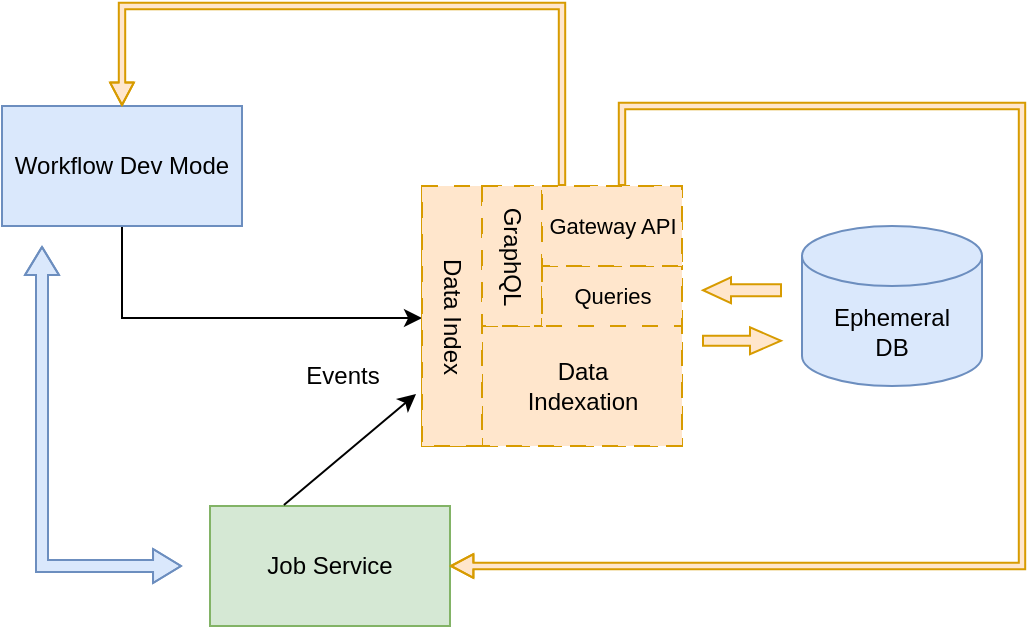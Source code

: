 <mxfile version="21.6.5" type="google">
  <diagram name="Page-1" id="SFV0DPMBpy5tl9tK5UpT">
    <mxGraphModel grid="1" page="1" gridSize="10" guides="1" tooltips="1" connect="1" arrows="1" fold="1" pageScale="1" pageWidth="827" pageHeight="1169" math="0" shadow="0">
      <root>
        <mxCell id="0" />
        <mxCell id="1" parent="0" />
        <mxCell id="awBEOhFoFF5UymR4_-2E-4" style="edgeStyle=orthogonalEdgeStyle;rounded=0;orthogonalLoop=1;jettySize=auto;html=1;entryX=0.513;entryY=1;entryDx=0;entryDy=0;entryPerimeter=0;" edge="1" parent="1" source="krKL_mxPOFj_XPniPA5U-5" target="krKL_mxPOFj_XPniPA5U-27">
          <mxGeometry relative="1" as="geometry">
            <Array as="points">
              <mxPoint x="250" y="216" />
            </Array>
          </mxGeometry>
        </mxCell>
        <mxCell id="krKL_mxPOFj_XPniPA5U-5" value="Workflow Dev Mode" style="rounded=0;whiteSpace=wrap;html=1;fillColor=#dae8fc;strokeColor=#6c8ebf;" vertex="1" parent="1">
          <mxGeometry x="190" y="110" width="120" height="60" as="geometry" />
        </mxCell>
        <mxCell id="krKL_mxPOFj_XPniPA5U-9" value="Job Service" style="rounded=0;whiteSpace=wrap;html=1;fillColor=#d5e8d4;strokeColor=#82b366;" vertex="1" parent="1">
          <mxGeometry x="294" y="310" width="120" height="60" as="geometry" />
        </mxCell>
        <mxCell id="krKL_mxPOFj_XPniPA5U-11" value="" style="endArrow=classic;html=1;rounded=0;exitX=0.308;exitY=-0.008;exitDx=0;exitDy=0;entryX=0.988;entryY=1.1;entryDx=0;entryDy=0;entryPerimeter=0;exitPerimeter=0;" edge="1" parent="1" source="krKL_mxPOFj_XPniPA5U-9" target="krKL_mxPOFj_XPniPA5U-27">
          <mxGeometry width="50" height="50" relative="1" as="geometry">
            <mxPoint x="320" y="300" as="sourcePoint" />
            <mxPoint x="296" y="246" as="targetPoint" />
          </mxGeometry>
        </mxCell>
        <mxCell id="krKL_mxPOFj_XPniPA5U-17" value="" style="whiteSpace=wrap;html=1;aspect=fixed;fillColor=#ffe6cc;strokeColor=#d79b00;dashed=1;dashPattern=8 8;" vertex="1" parent="1">
          <mxGeometry x="400" y="150" width="130" height="130" as="geometry" />
        </mxCell>
        <mxCell id="krKL_mxPOFj_XPniPA5U-19" value="" style="rounded=0;whiteSpace=wrap;html=1;fillColor=#ffe6cc;strokeColor=#d79b00;dashed=1;dashPattern=8 8;" vertex="1" parent="1">
          <mxGeometry x="430" y="220" width="100" height="60" as="geometry" />
        </mxCell>
        <mxCell id="krKL_mxPOFj_XPniPA5U-21" value="" style="rounded=0;whiteSpace=wrap;html=1;direction=west;fillColor=#ffe6cc;strokeColor=#d79b00;dashed=1;dashPattern=8 8;" vertex="1" parent="1">
          <mxGeometry x="400" y="150" width="30" height="130" as="geometry" />
        </mxCell>
        <mxCell id="krKL_mxPOFj_XPniPA5U-23" value="" style="rounded=0;whiteSpace=wrap;html=1;fillColor=#ffe6cc;strokeColor=#d79b00;dashed=1;dashPattern=8 8;" vertex="1" parent="1">
          <mxGeometry x="430" y="150" width="30" height="70" as="geometry" />
        </mxCell>
        <mxCell id="krKL_mxPOFj_XPniPA5U-25" value="" style="rounded=0;whiteSpace=wrap;html=1;fillColor=#ffe6cc;strokeColor=#d79b00;dashed=1;dashPattern=8 8;" vertex="1" parent="1">
          <mxGeometry x="460" y="190" width="70" height="30" as="geometry" />
        </mxCell>
        <mxCell id="krKL_mxPOFj_XPniPA5U-26" value="" style="rounded=0;whiteSpace=wrap;html=1;fillColor=#ffe6cc;strokeColor=#d79b00;dashed=1;dashPattern=8 8;" vertex="1" parent="1">
          <mxGeometry x="460" y="150" width="70" height="40" as="geometry" />
        </mxCell>
        <mxCell id="krKL_mxPOFj_XPniPA5U-27" value="Data Index" style="text;html=1;align=center;verticalAlign=middle;resizable=0;points=[];autosize=1;rotation=90;dashed=1;dashPattern=8 8;" vertex="1" parent="1">
          <mxGeometry x="375" y="200" width="80" height="30" as="geometry" />
        </mxCell>
        <mxCell id="krKL_mxPOFj_XPniPA5U-28" value="GraphQL" style="text;html=1;align=center;verticalAlign=middle;resizable=0;points=[];autosize=1;rotation=90;dashed=1;dashPattern=8 8;" vertex="1" parent="1">
          <mxGeometry x="410" y="170" width="70" height="30" as="geometry" />
        </mxCell>
        <mxCell id="krKL_mxPOFj_XPniPA5U-29" value="&lt;font style=&quot;font-size: 11px;&quot;&gt;Gateway API&lt;/font&gt;" style="text;html=1;align=center;verticalAlign=middle;resizable=0;points=[];autosize=1;dashed=1;dashPattern=8 8;" vertex="1" parent="1">
          <mxGeometry x="450" y="155" width="90" height="30" as="geometry" />
        </mxCell>
        <mxCell id="krKL_mxPOFj_XPniPA5U-30" value="&lt;font style=&quot;font-size: 11px;&quot;&gt;Queries&lt;/font&gt;" style="text;html=1;align=center;verticalAlign=middle;resizable=0;points=[];autosize=1;dashed=1;dashPattern=8 8;" vertex="1" parent="1">
          <mxGeometry x="465" y="190" width="60" height="30" as="geometry" />
        </mxCell>
        <mxCell id="krKL_mxPOFj_XPniPA5U-31" value="Data&lt;br&gt;Indexation" style="text;html=1;align=center;verticalAlign=middle;resizable=0;points=[];autosize=1;strokeColor=none;fillColor=none;dashed=1;dashPattern=8 8;" vertex="1" parent="1">
          <mxGeometry x="440" y="230" width="80" height="40" as="geometry" />
        </mxCell>
        <mxCell id="krKL_mxPOFj_XPniPA5U-32" value="Ephemeral&lt;br&gt;DB" style="shape=cylinder3;whiteSpace=wrap;html=1;boundedLbl=1;backgroundOutline=1;size=15;fillColor=#dae8fc;strokeColor=#6c8ebf;" vertex="1" parent="1">
          <mxGeometry x="590" y="170" width="90" height="80" as="geometry" />
        </mxCell>
        <mxCell id="krKL_mxPOFj_XPniPA5U-33" value="" style="shape=flexArrow;endArrow=classic;html=1;rounded=0;width=3.2;endSize=3.4;endWidth=7.68;fillColor=#ffe6cc;strokeColor=#d79b00;entryX=0.5;entryY=0;entryDx=0;entryDy=0;" edge="1" parent="1" target="krKL_mxPOFj_XPniPA5U-5">
          <mxGeometry width="50" height="50" relative="1" as="geometry">
            <mxPoint x="470" y="150" as="sourcePoint" />
            <mxPoint x="140" y="90" as="targetPoint" />
            <Array as="points">
              <mxPoint x="470" y="60" />
              <mxPoint x="300" y="60" />
              <mxPoint x="250" y="60" />
            </Array>
          </mxGeometry>
        </mxCell>
        <mxCell id="krKL_mxPOFj_XPniPA5U-39" value="" style="shape=flexArrow;endArrow=classic;html=1;rounded=0;width=3.2;endSize=3.4;endWidth=7.68;fillColor=#ffe6cc;strokeColor=#d79b00;entryX=1;entryY=0.5;entryDx=0;entryDy=0;" edge="1" parent="1" target="krKL_mxPOFj_XPniPA5U-9">
          <mxGeometry width="50" height="50" relative="1" as="geometry">
            <mxPoint x="500" y="150" as="sourcePoint" />
            <mxPoint x="80" y="300" as="targetPoint" />
            <Array as="points">
              <mxPoint x="500" y="110" />
              <mxPoint x="570" y="110" />
              <mxPoint x="700" y="110" />
              <mxPoint x="700" y="230" />
              <mxPoint x="700" y="340" />
            </Array>
          </mxGeometry>
        </mxCell>
        <mxCell id="awBEOhFoFF5UymR4_-2E-5" value="Events" style="text;html=1;align=center;verticalAlign=middle;resizable=0;points=[];autosize=1;strokeColor=none;fillColor=none;" vertex="1" parent="1">
          <mxGeometry x="330" y="230" width="60" height="30" as="geometry" />
        </mxCell>
        <mxCell id="awBEOhFoFF5UymR4_-2E-6" value="" style="shape=flexArrow;endArrow=classic;startArrow=classic;html=1;rounded=0;width=6;startSize=4.33;startWidth=10;endWidth=10;endSize=4.33;fillColor=#dae8fc;strokeColor=#6c8ebf;" edge="1" parent="1">
          <mxGeometry width="100" height="100" relative="1" as="geometry">
            <mxPoint x="280" y="340" as="sourcePoint" />
            <mxPoint x="210" y="180" as="targetPoint" />
            <Array as="points">
              <mxPoint x="210" y="340" />
            </Array>
          </mxGeometry>
        </mxCell>
        <mxCell id="1HRkr9WzJAVZMg4DeUF9-1" value="" style="shape=flexArrow;endArrow=classic;html=1;rounded=0;endWidth=7.5;endSize=4.835;width=5;fillColor=#ffe6cc;strokeColor=#d79b00;" edge="1" parent="1">
          <mxGeometry width="50" height="50" relative="1" as="geometry">
            <mxPoint x="540" y="227.38" as="sourcePoint" />
            <mxPoint x="580" y="227.38" as="targetPoint" />
            <Array as="points">
              <mxPoint x="540" y="227.38" />
            </Array>
          </mxGeometry>
        </mxCell>
        <mxCell id="1HRkr9WzJAVZMg4DeUF9-2" value="" style="shape=flexArrow;endArrow=classic;html=1;rounded=0;endWidth=6;endSize=4.335;width=6;fillColor=#ffe6cc;strokeColor=#d79b00;" edge="1" parent="1">
          <mxGeometry width="50" height="50" relative="1" as="geometry">
            <mxPoint x="580" y="202.13" as="sourcePoint" />
            <mxPoint x="540" y="202.13" as="targetPoint" />
            <Array as="points" />
          </mxGeometry>
        </mxCell>
      </root>
    </mxGraphModel>
  </diagram>
</mxfile>
